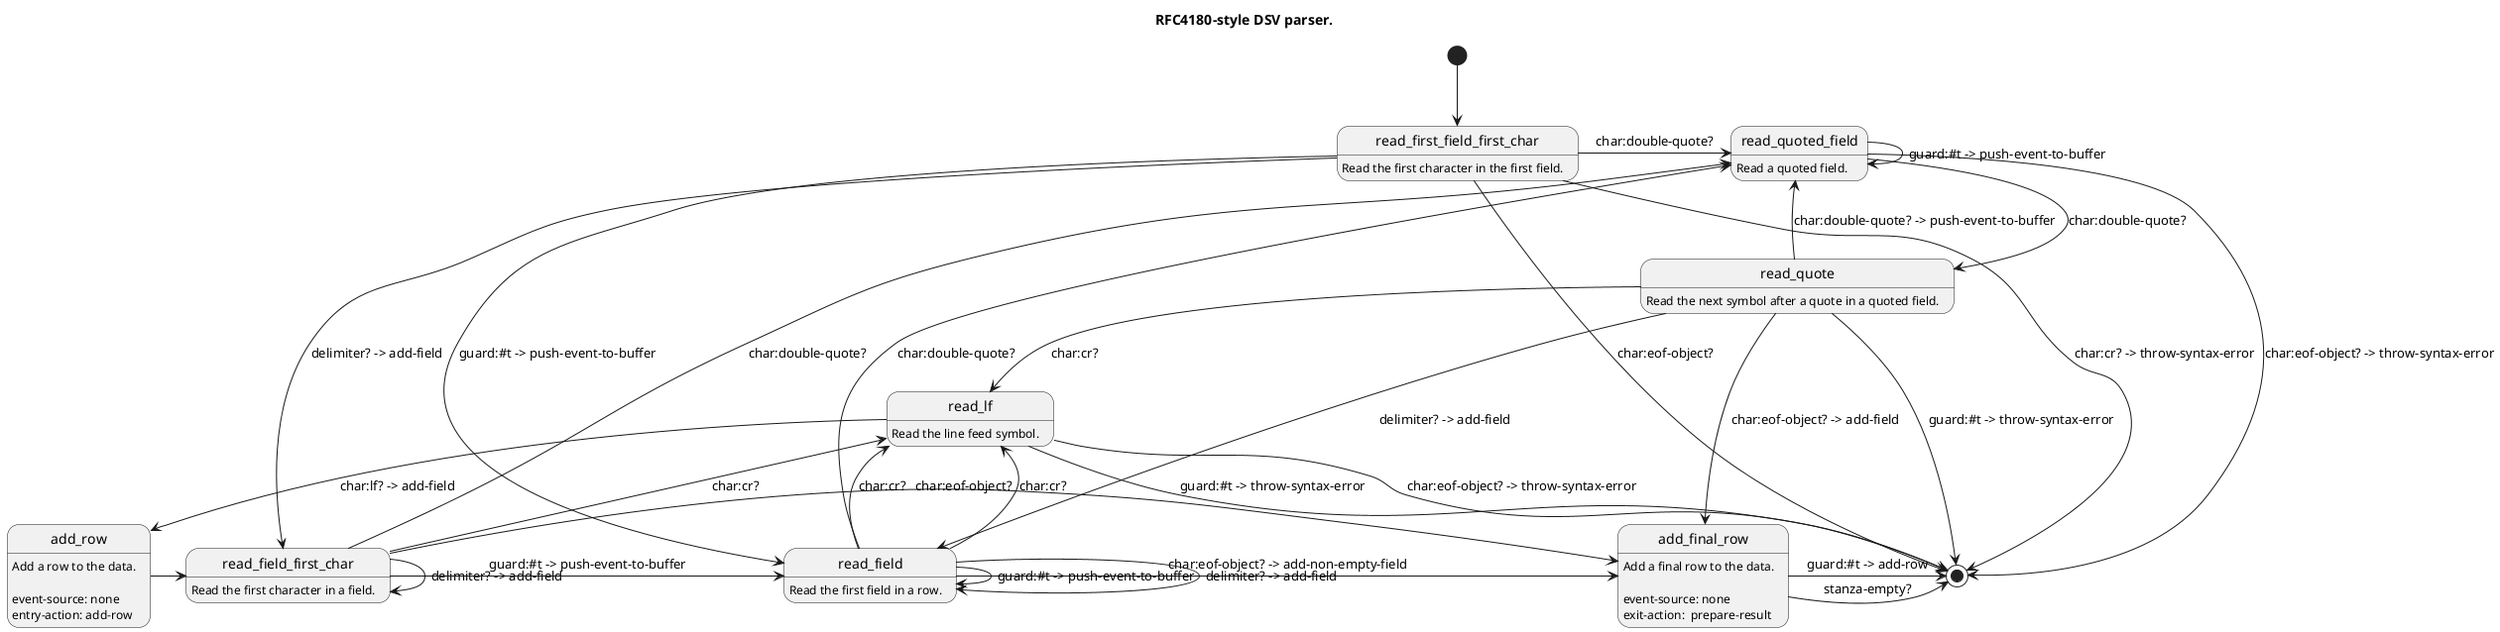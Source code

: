 @startuml
title RFC4180-style DSV parser.

[*] --> read_first_field_first_char

read_first_field_first_char: Read the first character in the first field.
read_first_field_first_char -> [*]:               char:eof-object?
read_first_field_first_char --> read_field_first_char: delimiter? -> add-field
read_first_field_first_char -> read_quoted_field: char:double-quote?
read_first_field_first_char -> [*]:               char:cr? -> throw-syntax-error
read_first_field_first_char -> read_field:        guard:#t -> push-event-to-buffer

read_field_first_char: Read the first character in a field.
read_field_first_char -> add_final_row:     char:eof-object?
read_field_first_char -> read_field_first_char: delimiter? -> add-field
read_field_first_char -> read_lf:           char:cr?
read_field_first_char -> read_quoted_field: char:double-quote?
read_field_first_char -> read_field:        guard:#t -> push-event-to-buffer

read_field: Read the first field in a row.
read_field ->  add_final_row:     char:eof-object? -> add-non-empty-field
read_field --> read_lf:           char:cr?
read_field --> read_quoted_field: char:double-quote?
read_field --> read_field:        delimiter? -> add-field
read_field --> read_lf:           char:cr?
read_field ->  read_field:        guard:#t -> push-event-to-buffer

read_quoted_field: Read a quoted field.
read_quoted_field --> [*]:                char:eof-object? -> throw-syntax-error
read_quoted_field ->  read_quote:         char:double-quote?
read_quoted_field ->  read_quoted_field:  guard:#t -> push-event-to-buffer

read_quote: Read the next symbol after a quote in a quoted field.
read_quote --> add_final_row:     char:eof-object? -> add-field
read_quote --> read_lf:           char:cr?
read_quote --> read_quoted_field: char:double-quote? -> push-event-to-buffer
read_quote --> read_field:        delimiter? -> add-field
read_quote --> [*]:               guard:#t -> throw-syntax-error

read_lf: Read the line feed symbol.
read_lf --> [*]:     char:eof-object? -> throw-syntax-error
read_lf --> add_row: char:lf? -> add-field
read_lf -> [*]:      guard:#t -> throw-syntax-error

add_row: Add a row to the data.
add_row:
add_row: event-source: none
add_row: entry-action: add-row
add_row -> read_field_first_char

add_final_row: Add a final row to the data.
add_final_row:
add_final_row: event-source: none
add_final_row: exit-action:  prepare-result
add_final_row -> [*]: stanza-empty?
add_final_row -> [*]: guard:#t -> add-row

@enduml
